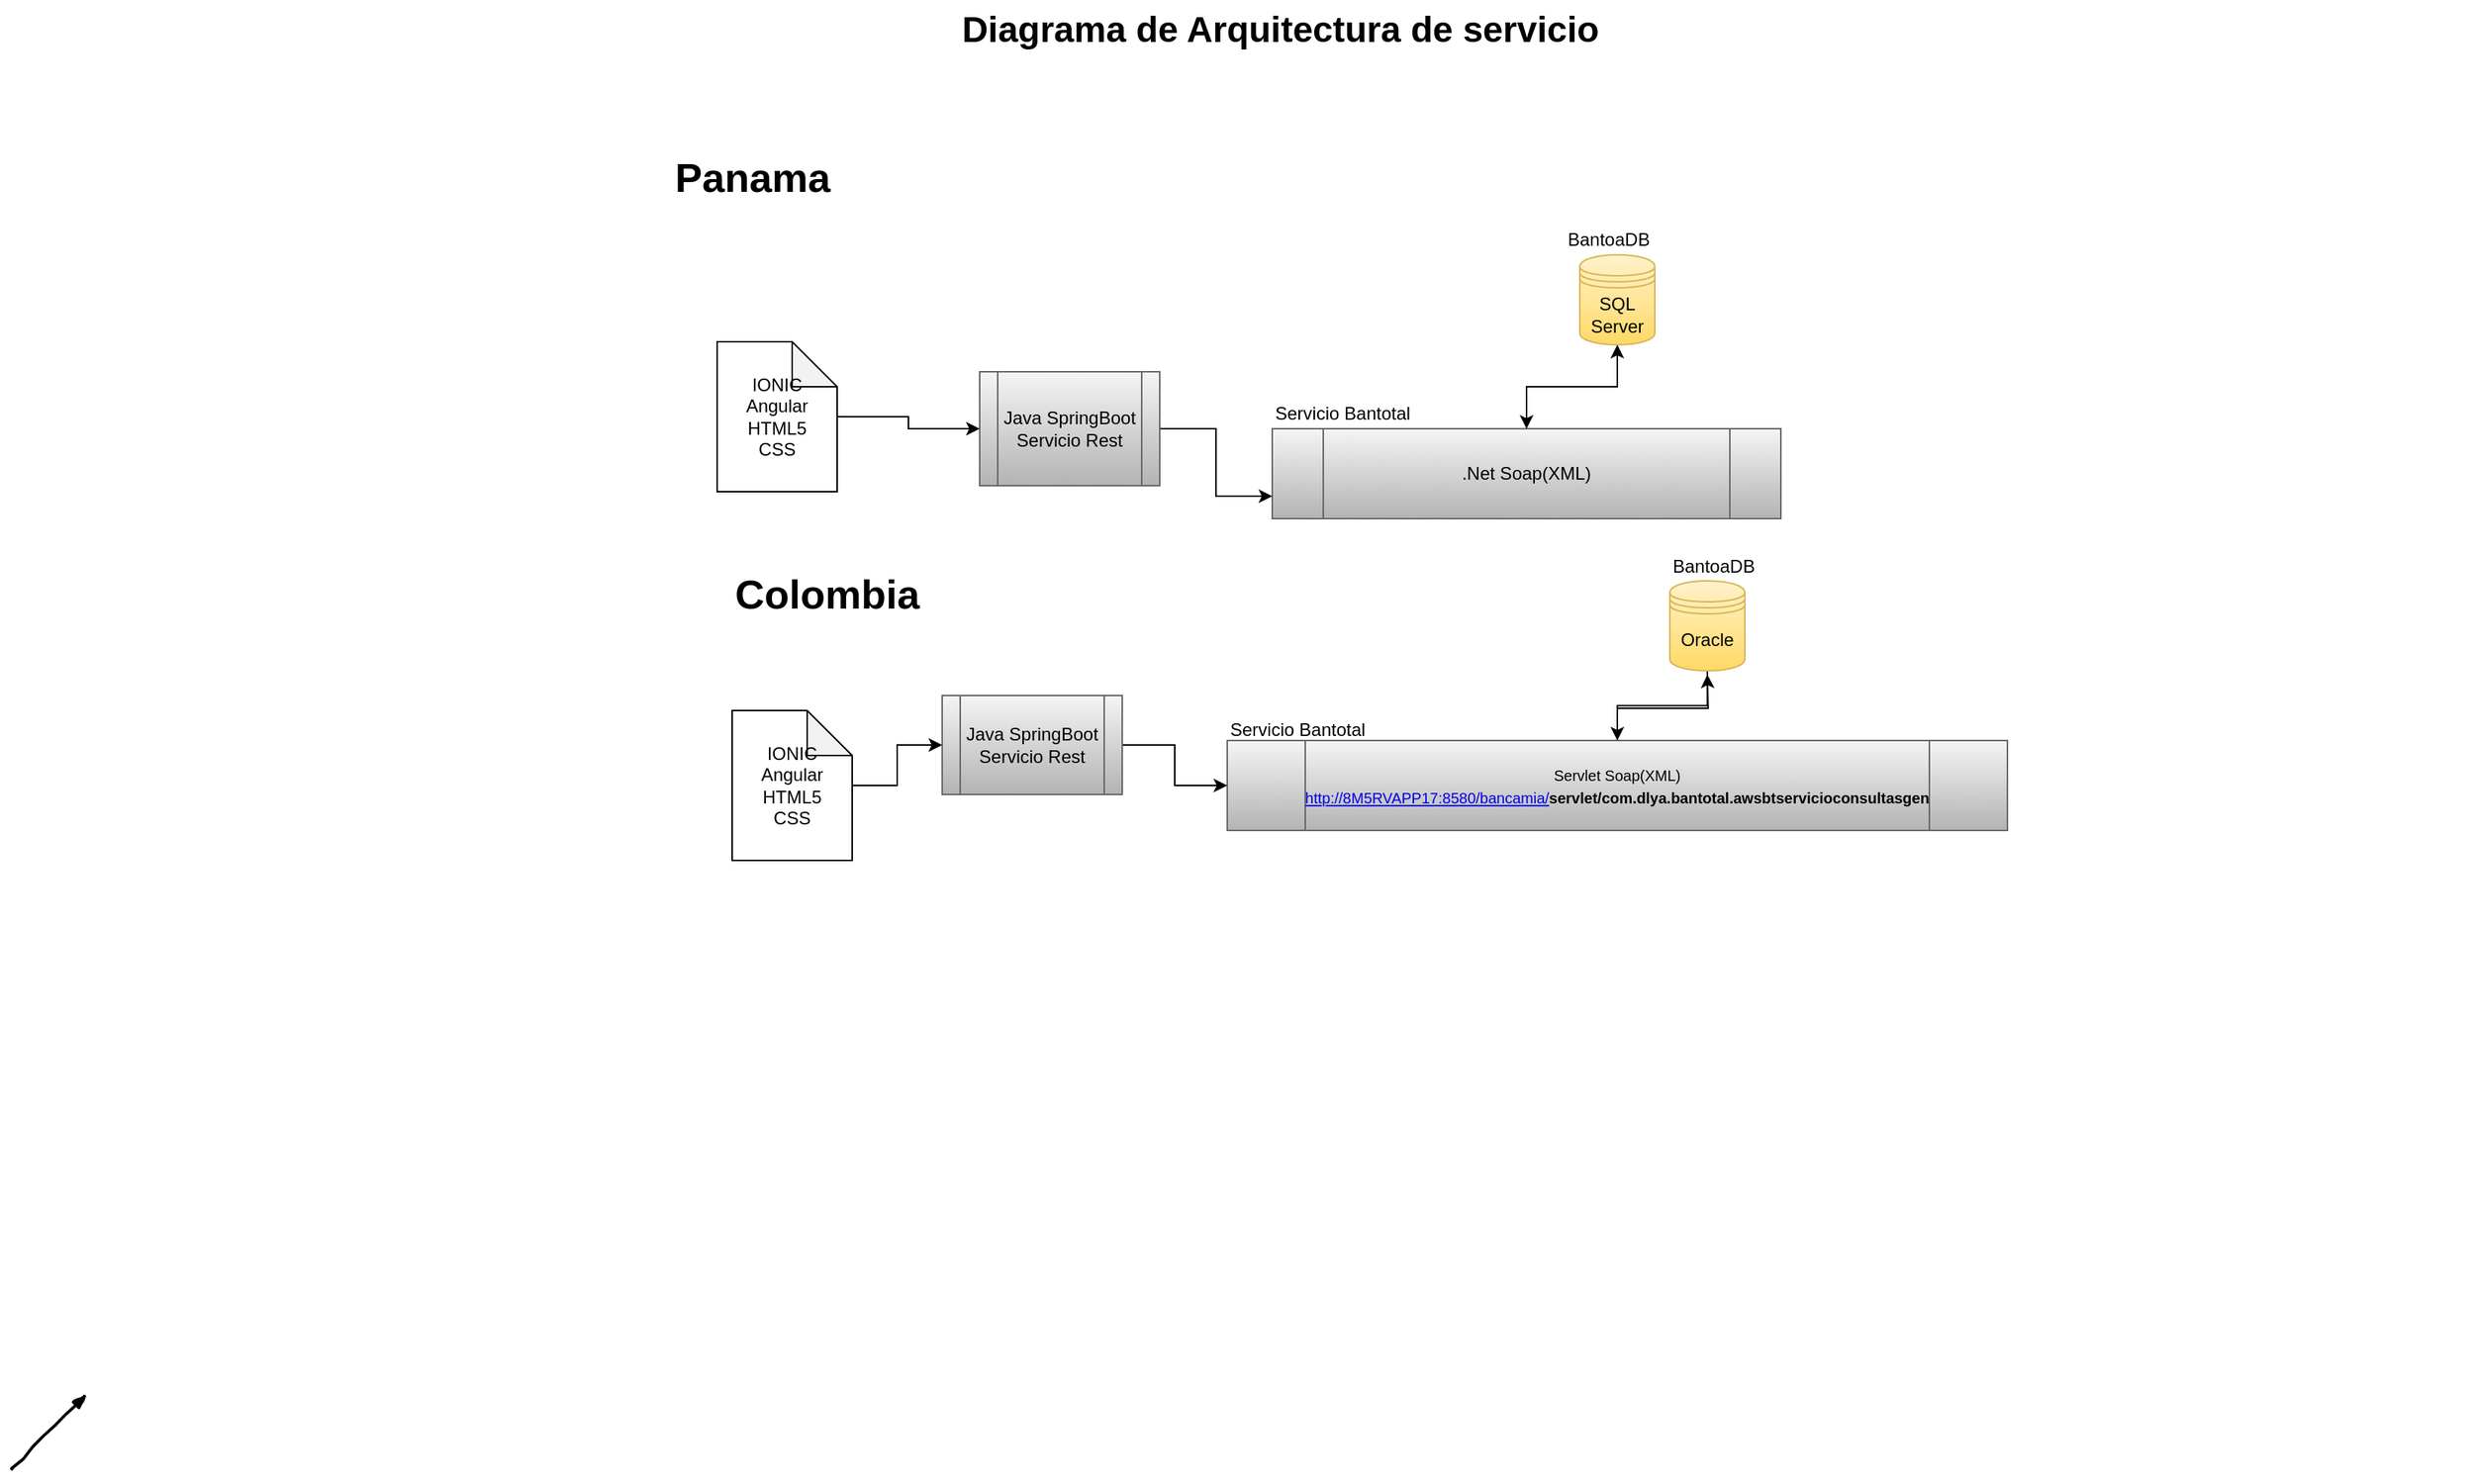 <mxfile version="10.8.1" type="github"><diagram name="Page-1" id="74b105a0-9070-1c63-61bc-23e55f88626e"><mxGraphModel dx="840" dy="435" grid="1" gridSize="10" guides="1" tooltips="1" connect="1" arrows="1" fold="1" page="1" pageScale="1.5" pageWidth="1169" pageHeight="826" background="none" math="0" shadow="0"><root><mxCell id="0" style=";html=1;"/><mxCell id="1" style=";html=1;" parent="0"/><mxCell id="10b056a9c633e61c-30" value="Diagrama de Arquitectura de servicio" style="text;strokeColor=none;fillColor=none;html=1;fontSize=24;fontStyle=1;verticalAlign=middle;align=center;" parent="1" vertex="1"><mxGeometry x="80" y="40" width="1590" height="40" as="geometry"/></mxCell><mxCell id="FD06qt2hlZcIVOtYzSCG-26" style="edgeStyle=orthogonalEdgeStyle;rounded=0;orthogonalLoop=1;jettySize=auto;html=1;" edge="1" parent="1" source="r9agQXXv2kUkUD60YKHJ-1" target="r9agQXXv2kUkUD60YKHJ-2"><mxGeometry relative="1" as="geometry"/></mxCell><mxCell id="r9agQXXv2kUkUD60YKHJ-1" value=".Net Soap(XML)" style="shape=process;whiteSpace=wrap;html=1;backgroundOutline=1;gradientColor=#b3b3b3;fillColor=#f5f5f5;strokeColor=#666666;" parent="1" vertex="1"><mxGeometry x="870" y="326" width="339" height="60" as="geometry"/></mxCell><mxCell id="FD06qt2hlZcIVOtYzSCG-22" style="edgeStyle=orthogonalEdgeStyle;rounded=0;orthogonalLoop=1;jettySize=auto;html=1;" edge="1" parent="1" source="r9agQXXv2kUkUD60YKHJ-2" target="r9agQXXv2kUkUD60YKHJ-1"><mxGeometry relative="1" as="geometry"/></mxCell><mxCell id="r9agQXXv2kUkUD60YKHJ-2" value="SQL Server" style="shape=datastore;whiteSpace=wrap;html=1;gradientColor=#ffd966;fillColor=#fff2cc;strokeColor=#d6b656;" parent="1" vertex="1"><mxGeometry x="1075" y="210" width="50" height="60" as="geometry"/></mxCell><mxCell id="FD06qt2hlZcIVOtYzSCG-19" style="edgeStyle=orthogonalEdgeStyle;rounded=0;orthogonalLoop=1;jettySize=auto;html=1;entryX=0;entryY=0.75;entryDx=0;entryDy=0;" edge="1" parent="1" source="r9agQXXv2kUkUD60YKHJ-3" target="r9agQXXv2kUkUD60YKHJ-1"><mxGeometry relative="1" as="geometry"/></mxCell><mxCell id="r9agQXXv2kUkUD60YKHJ-3" value="Java SpringBoot&lt;br&gt;Servicio Rest&lt;br&gt;" style="shape=process;whiteSpace=wrap;html=1;backgroundOutline=1;gradientColor=#b3b3b3;fillColor=#f5f5f5;strokeColor=#666666;" parent="1" vertex="1"><mxGeometry x="675" y="288" width="120" height="76" as="geometry"/></mxCell><mxCell id="r9agQXXv2kUkUD60YKHJ-5" value="" style="rounded=0;comic=1;strokeWidth=2;endArrow=blockThin;html=1;fontFamily=Comic Sans MS;fontStyle=1;" parent="1" edge="1"><mxGeometry width="50" height="50" relative="1" as="geometry"><mxPoint x="30" y="1020" as="sourcePoint"/><mxPoint x="80" y="970" as="targetPoint"/></mxGeometry></mxCell><mxCell id="FD06qt2hlZcIVOtYzSCG-25" style="edgeStyle=orthogonalEdgeStyle;rounded=0;orthogonalLoop=1;jettySize=auto;html=1;" edge="1" parent="1" source="r9agQXXv2kUkUD60YKHJ-11"><mxGeometry relative="1" as="geometry"><mxPoint x="1160" y="490" as="targetPoint"/></mxGeometry></mxCell><mxCell id="r9agQXXv2kUkUD60YKHJ-11" value="&lt;font style=&quot;font-size: 10px&quot;&gt;&lt;font style=&quot;font-size: 10px&quot;&gt;Servlet Soap(XML)&lt;/font&gt;&lt;br&gt;&lt;a href=&quot;http://8m5rvapp17:8580/bancamia/&quot; target=&quot;_blank&quot;&gt;http://8M5RVAPP17:8580/bancamia/&lt;/a&gt;&lt;b&gt;servlet/com.dlya.bantotal.awsbtservicioconsultasgen&lt;/b&gt;&lt;/font&gt;&lt;span&gt;&lt;br&gt;&lt;/span&gt;" style="shape=process;whiteSpace=wrap;html=1;backgroundOutline=1;gradientColor=#b3b3b3;fillColor=#f5f5f5;strokeColor=#666666;" parent="1" vertex="1"><mxGeometry x="840" y="534" width="520" height="60" as="geometry"/></mxCell><mxCell id="FD06qt2hlZcIVOtYzSCG-21" style="edgeStyle=orthogonalEdgeStyle;rounded=0;orthogonalLoop=1;jettySize=auto;html=1;" edge="1" parent="1" source="r9agQXXv2kUkUD60YKHJ-13" target="r9agQXXv2kUkUD60YKHJ-11"><mxGeometry relative="1" as="geometry"/></mxCell><mxCell id="r9agQXXv2kUkUD60YKHJ-13" value="Oracle" style="shape=datastore;whiteSpace=wrap;html=1;gradientColor=#ffd966;fillColor=#fff2cc;strokeColor=#d6b656;" parent="1" vertex="1"><mxGeometry x="1135" y="427.5" width="50" height="60" as="geometry"/></mxCell><mxCell id="FD06qt2hlZcIVOtYzSCG-16" style="edgeStyle=orthogonalEdgeStyle;rounded=0;orthogonalLoop=1;jettySize=auto;html=1;" edge="1" parent="1" source="r9agQXXv2kUkUD60YKHJ-15" target="r9agQXXv2kUkUD60YKHJ-11"><mxGeometry relative="1" as="geometry"/></mxCell><mxCell id="r9agQXXv2kUkUD60YKHJ-15" value="&lt;span&gt;Java SpringBoot&lt;/span&gt;&lt;br&gt;&lt;span&gt;Servicio Rest&lt;/span&gt;" style="shape=process;whiteSpace=wrap;html=1;backgroundOutline=1;gradientColor=#b3b3b3;fillColor=#f5f5f5;strokeColor=#666666;" parent="1" vertex="1"><mxGeometry x="650" y="504" width="120" height="66" as="geometry"/></mxCell><mxCell id="r9agQXXv2kUkUD60YKHJ-19" value="&lt;b&gt;&lt;font style=&quot;font-size: 27px&quot;&gt;Panama&lt;/font&gt;&lt;/b&gt;" style="text;html=1;resizable=0;points=[];autosize=1;align=left;verticalAlign=top;spacingTop=-4;" parent="1" vertex="1"><mxGeometry x="470" y="140" width="120" height="20" as="geometry"/></mxCell><mxCell id="r9agQXXv2kUkUD60YKHJ-22" value="&lt;font style=&quot;font-size: 27px&quot;&gt;&lt;b&gt;Colombia&lt;/b&gt;&lt;/font&gt;" style="text;html=1;resizable=0;points=[];autosize=1;align=left;verticalAlign=top;spacingTop=-4;" parent="1" vertex="1"><mxGeometry x="510" y="417.5" width="140" height="20" as="geometry"/></mxCell><mxCell id="FD06qt2hlZcIVOtYzSCG-4" value="BantoaDB" style="text;html=1;resizable=0;points=[];autosize=1;align=left;verticalAlign=top;spacingTop=-4;" vertex="1" parent="1"><mxGeometry x="1065" y="190" width="70" height="20" as="geometry"/></mxCell><mxCell id="FD06qt2hlZcIVOtYzSCG-5" value="BantoaDB" style="text;html=1;resizable=0;points=[];autosize=1;align=left;verticalAlign=top;spacingTop=-4;" vertex="1" parent="1"><mxGeometry x="1135" y="407.5" width="70" height="20" as="geometry"/></mxCell><mxCell id="FD06qt2hlZcIVOtYzSCG-6" value="Servicio Bantotal" style="text;html=1;resizable=0;points=[];autosize=1;align=left;verticalAlign=top;spacingTop=-4;" vertex="1" parent="1"><mxGeometry x="870" y="306" width="110" height="20" as="geometry"/></mxCell><mxCell id="FD06qt2hlZcIVOtYzSCG-7" value="Servicio Bantotal" style="text;html=1;resizable=0;points=[];autosize=1;align=left;verticalAlign=top;spacingTop=-4;" vertex="1" parent="1"><mxGeometry x="840" y="517" width="110" height="20" as="geometry"/></mxCell><mxCell id="FD06qt2hlZcIVOtYzSCG-18" style="edgeStyle=orthogonalEdgeStyle;rounded=0;orthogonalLoop=1;jettySize=auto;html=1;" edge="1" parent="1" source="FD06qt2hlZcIVOtYzSCG-11" target="r9agQXXv2kUkUD60YKHJ-3"><mxGeometry relative="1" as="geometry"/></mxCell><mxCell id="FD06qt2hlZcIVOtYzSCG-11" value="&lt;span&gt;IONIC&lt;/span&gt;&lt;br&gt;&lt;span&gt;Angular&lt;/span&gt;&lt;br&gt;&lt;span&gt;HTML5&lt;/span&gt;&lt;br&gt;&lt;span&gt;CSS&lt;/span&gt;" style="shape=note;whiteSpace=wrap;html=1;backgroundOutline=1;darkOpacity=0.05;" vertex="1" parent="1"><mxGeometry x="500" y="268" width="80" height="100" as="geometry"/></mxCell><mxCell id="FD06qt2hlZcIVOtYzSCG-15" style="edgeStyle=orthogonalEdgeStyle;rounded=0;orthogonalLoop=1;jettySize=auto;html=1;entryX=0;entryY=0.5;entryDx=0;entryDy=0;" edge="1" parent="1" source="FD06qt2hlZcIVOtYzSCG-13" target="r9agQXXv2kUkUD60YKHJ-15"><mxGeometry relative="1" as="geometry"/></mxCell><mxCell id="FD06qt2hlZcIVOtYzSCG-13" value="&lt;span&gt;IONIC&lt;/span&gt;&lt;br&gt;&lt;span&gt;Angular&lt;/span&gt;&lt;br&gt;&lt;span&gt;HTML5&lt;/span&gt;&lt;br&gt;&lt;span&gt;CSS&lt;/span&gt;" style="shape=note;whiteSpace=wrap;html=1;backgroundOutline=1;darkOpacity=0.05;" vertex="1" parent="1"><mxGeometry x="510" y="514" width="80" height="100" as="geometry"/></mxCell></root></mxGraphModel></diagram></mxfile>